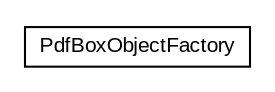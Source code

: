 #!/usr/local/bin/dot
#
# Class diagram 
# Generated by UMLGraph version R5_6-24-gf6e263 (http://www.umlgraph.org/)
#

digraph G {
	edge [fontname="arial",fontsize=10,labelfontname="arial",labelfontsize=10];
	node [fontname="arial",fontsize=10,shape=plaintext];
	nodesep=0.25;
	ranksep=0.5;
	// eu.europa.esig.dss.pdf.pdfbox.PdfBoxObjectFactory
	c88132 [label=<<table title="eu.europa.esig.dss.pdf.pdfbox.PdfBoxObjectFactory" border="0" cellborder="1" cellspacing="0" cellpadding="2" port="p" href="./PdfBoxObjectFactory.html">
		<tr><td><table border="0" cellspacing="0" cellpadding="1">
<tr><td align="center" balign="center"> PdfBoxObjectFactory </td></tr>
		</table></td></tr>
		</table>>, URL="./PdfBoxObjectFactory.html", fontname="arial", fontcolor="black", fontsize=10.0];
}

